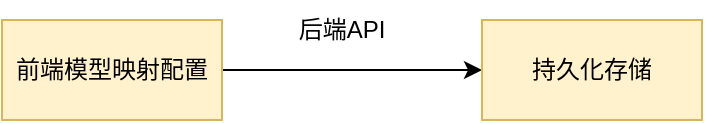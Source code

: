 <mxfile version="17.4.4" type="github"><diagram id="Oe1IYs7J9R9oPAE3njYL" name="Page-1"><mxGraphModel dx="1422" dy="738" grid="1" gridSize="10" guides="1" tooltips="1" connect="1" arrows="1" fold="1" page="1" pageScale="1" pageWidth="827" pageHeight="1169" math="0" shadow="0"><root><mxCell id="0"/><mxCell id="1" parent="0"/><mxCell id="tSUrW0Zvp9vGznhpBXNe-9" style="edgeStyle=orthogonalEdgeStyle;rounded=0;orthogonalLoop=1;jettySize=auto;html=1;exitX=1;exitY=0.5;exitDx=0;exitDy=0;entryX=0;entryY=0.5;entryDx=0;entryDy=0;" parent="1" source="tSUrW0Zvp9vGznhpBXNe-1" target="tSUrW0Zvp9vGznhpBXNe-8" edge="1"><mxGeometry relative="1" as="geometry"/></mxCell><mxCell id="tSUrW0Zvp9vGznhpBXNe-1" value="前端模型映射配置" style="rounded=0;whiteSpace=wrap;html=1;fillColor=#fff2cc;strokeColor=#d6b656;" parent="1" vertex="1"><mxGeometry x="130" y="50" width="110" height="50" as="geometry"/></mxCell><mxCell id="tSUrW0Zvp9vGznhpBXNe-8" value="持久化存储" style="rounded=0;whiteSpace=wrap;html=1;fillColor=#fff2cc;strokeColor=#d6b656;" parent="1" vertex="1"><mxGeometry x="370" y="50" width="110" height="50" as="geometry"/></mxCell><mxCell id="tSUrW0Zvp9vGznhpBXNe-10" value="后端API" style="text;html=1;strokeColor=none;fillColor=none;align=center;verticalAlign=middle;whiteSpace=wrap;rounded=0;" parent="1" vertex="1"><mxGeometry x="270" y="40" width="60" height="30" as="geometry"/></mxCell></root></mxGraphModel></diagram></mxfile>